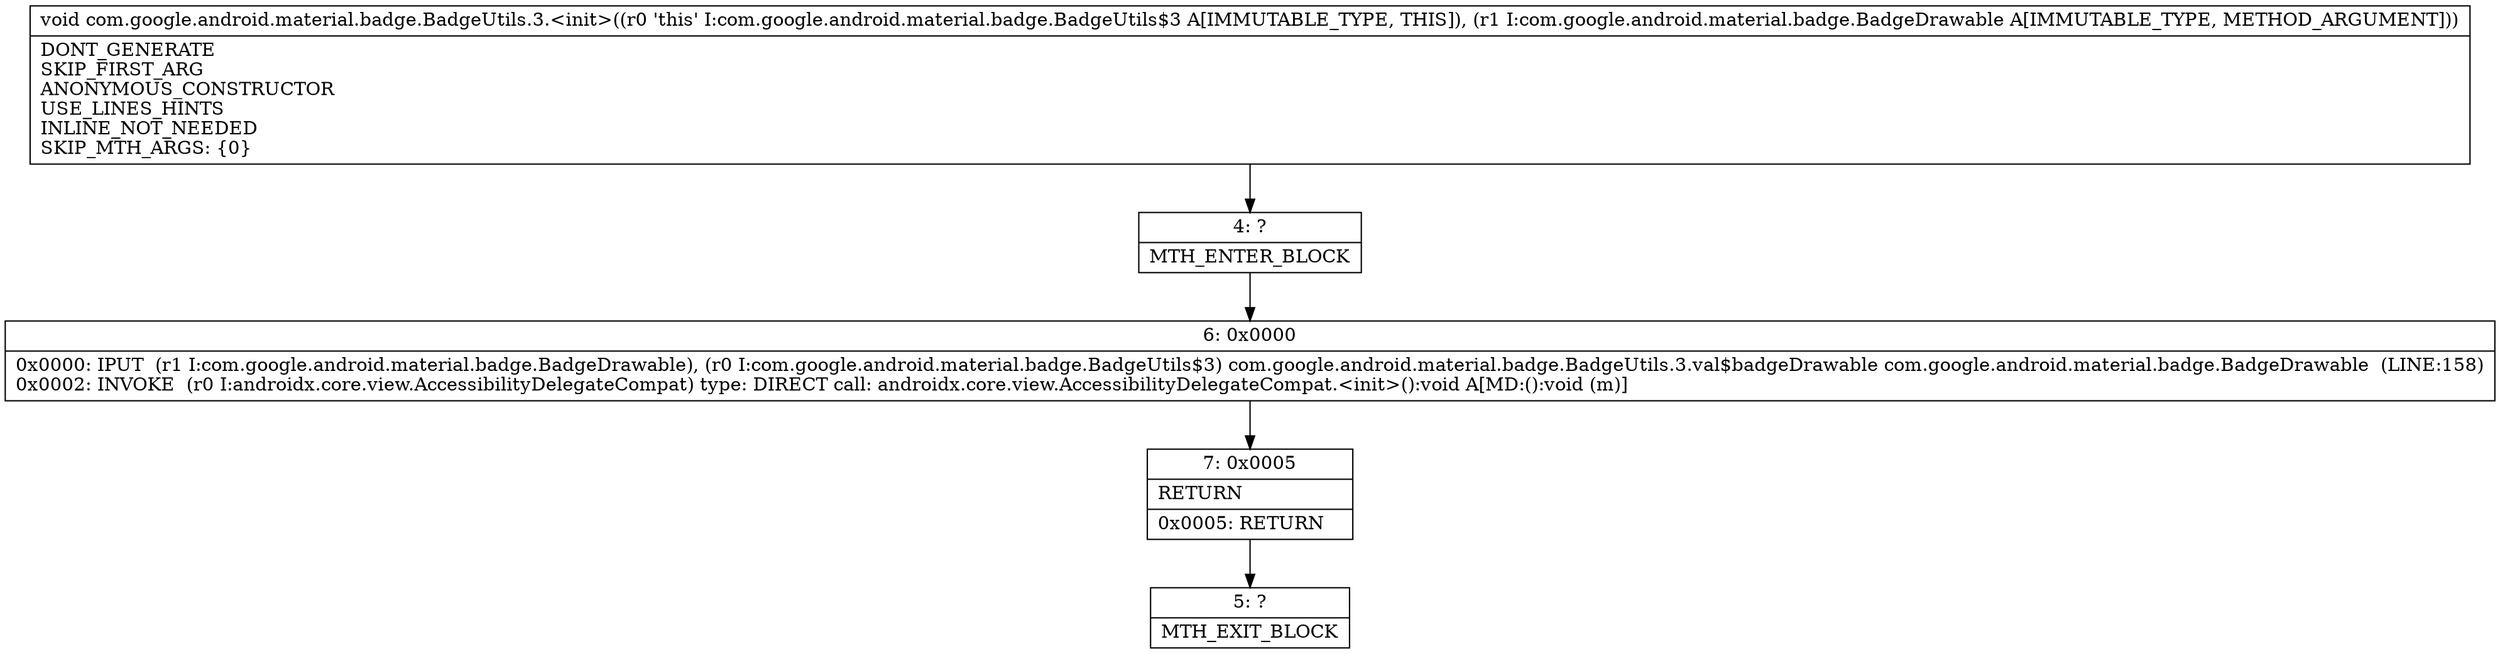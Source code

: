 digraph "CFG forcom.google.android.material.badge.BadgeUtils.3.\<init\>(Lcom\/google\/android\/material\/badge\/BadgeDrawable;)V" {
Node_4 [shape=record,label="{4\:\ ?|MTH_ENTER_BLOCK\l}"];
Node_6 [shape=record,label="{6\:\ 0x0000|0x0000: IPUT  (r1 I:com.google.android.material.badge.BadgeDrawable), (r0 I:com.google.android.material.badge.BadgeUtils$3) com.google.android.material.badge.BadgeUtils.3.val$badgeDrawable com.google.android.material.badge.BadgeDrawable  (LINE:158)\l0x0002: INVOKE  (r0 I:androidx.core.view.AccessibilityDelegateCompat) type: DIRECT call: androidx.core.view.AccessibilityDelegateCompat.\<init\>():void A[MD:():void (m)]\l}"];
Node_7 [shape=record,label="{7\:\ 0x0005|RETURN\l|0x0005: RETURN   \l}"];
Node_5 [shape=record,label="{5\:\ ?|MTH_EXIT_BLOCK\l}"];
MethodNode[shape=record,label="{void com.google.android.material.badge.BadgeUtils.3.\<init\>((r0 'this' I:com.google.android.material.badge.BadgeUtils$3 A[IMMUTABLE_TYPE, THIS]), (r1 I:com.google.android.material.badge.BadgeDrawable A[IMMUTABLE_TYPE, METHOD_ARGUMENT]))  | DONT_GENERATE\lSKIP_FIRST_ARG\lANONYMOUS_CONSTRUCTOR\lUSE_LINES_HINTS\lINLINE_NOT_NEEDED\lSKIP_MTH_ARGS: \{0\}\l}"];
MethodNode -> Node_4;Node_4 -> Node_6;
Node_6 -> Node_7;
Node_7 -> Node_5;
}


